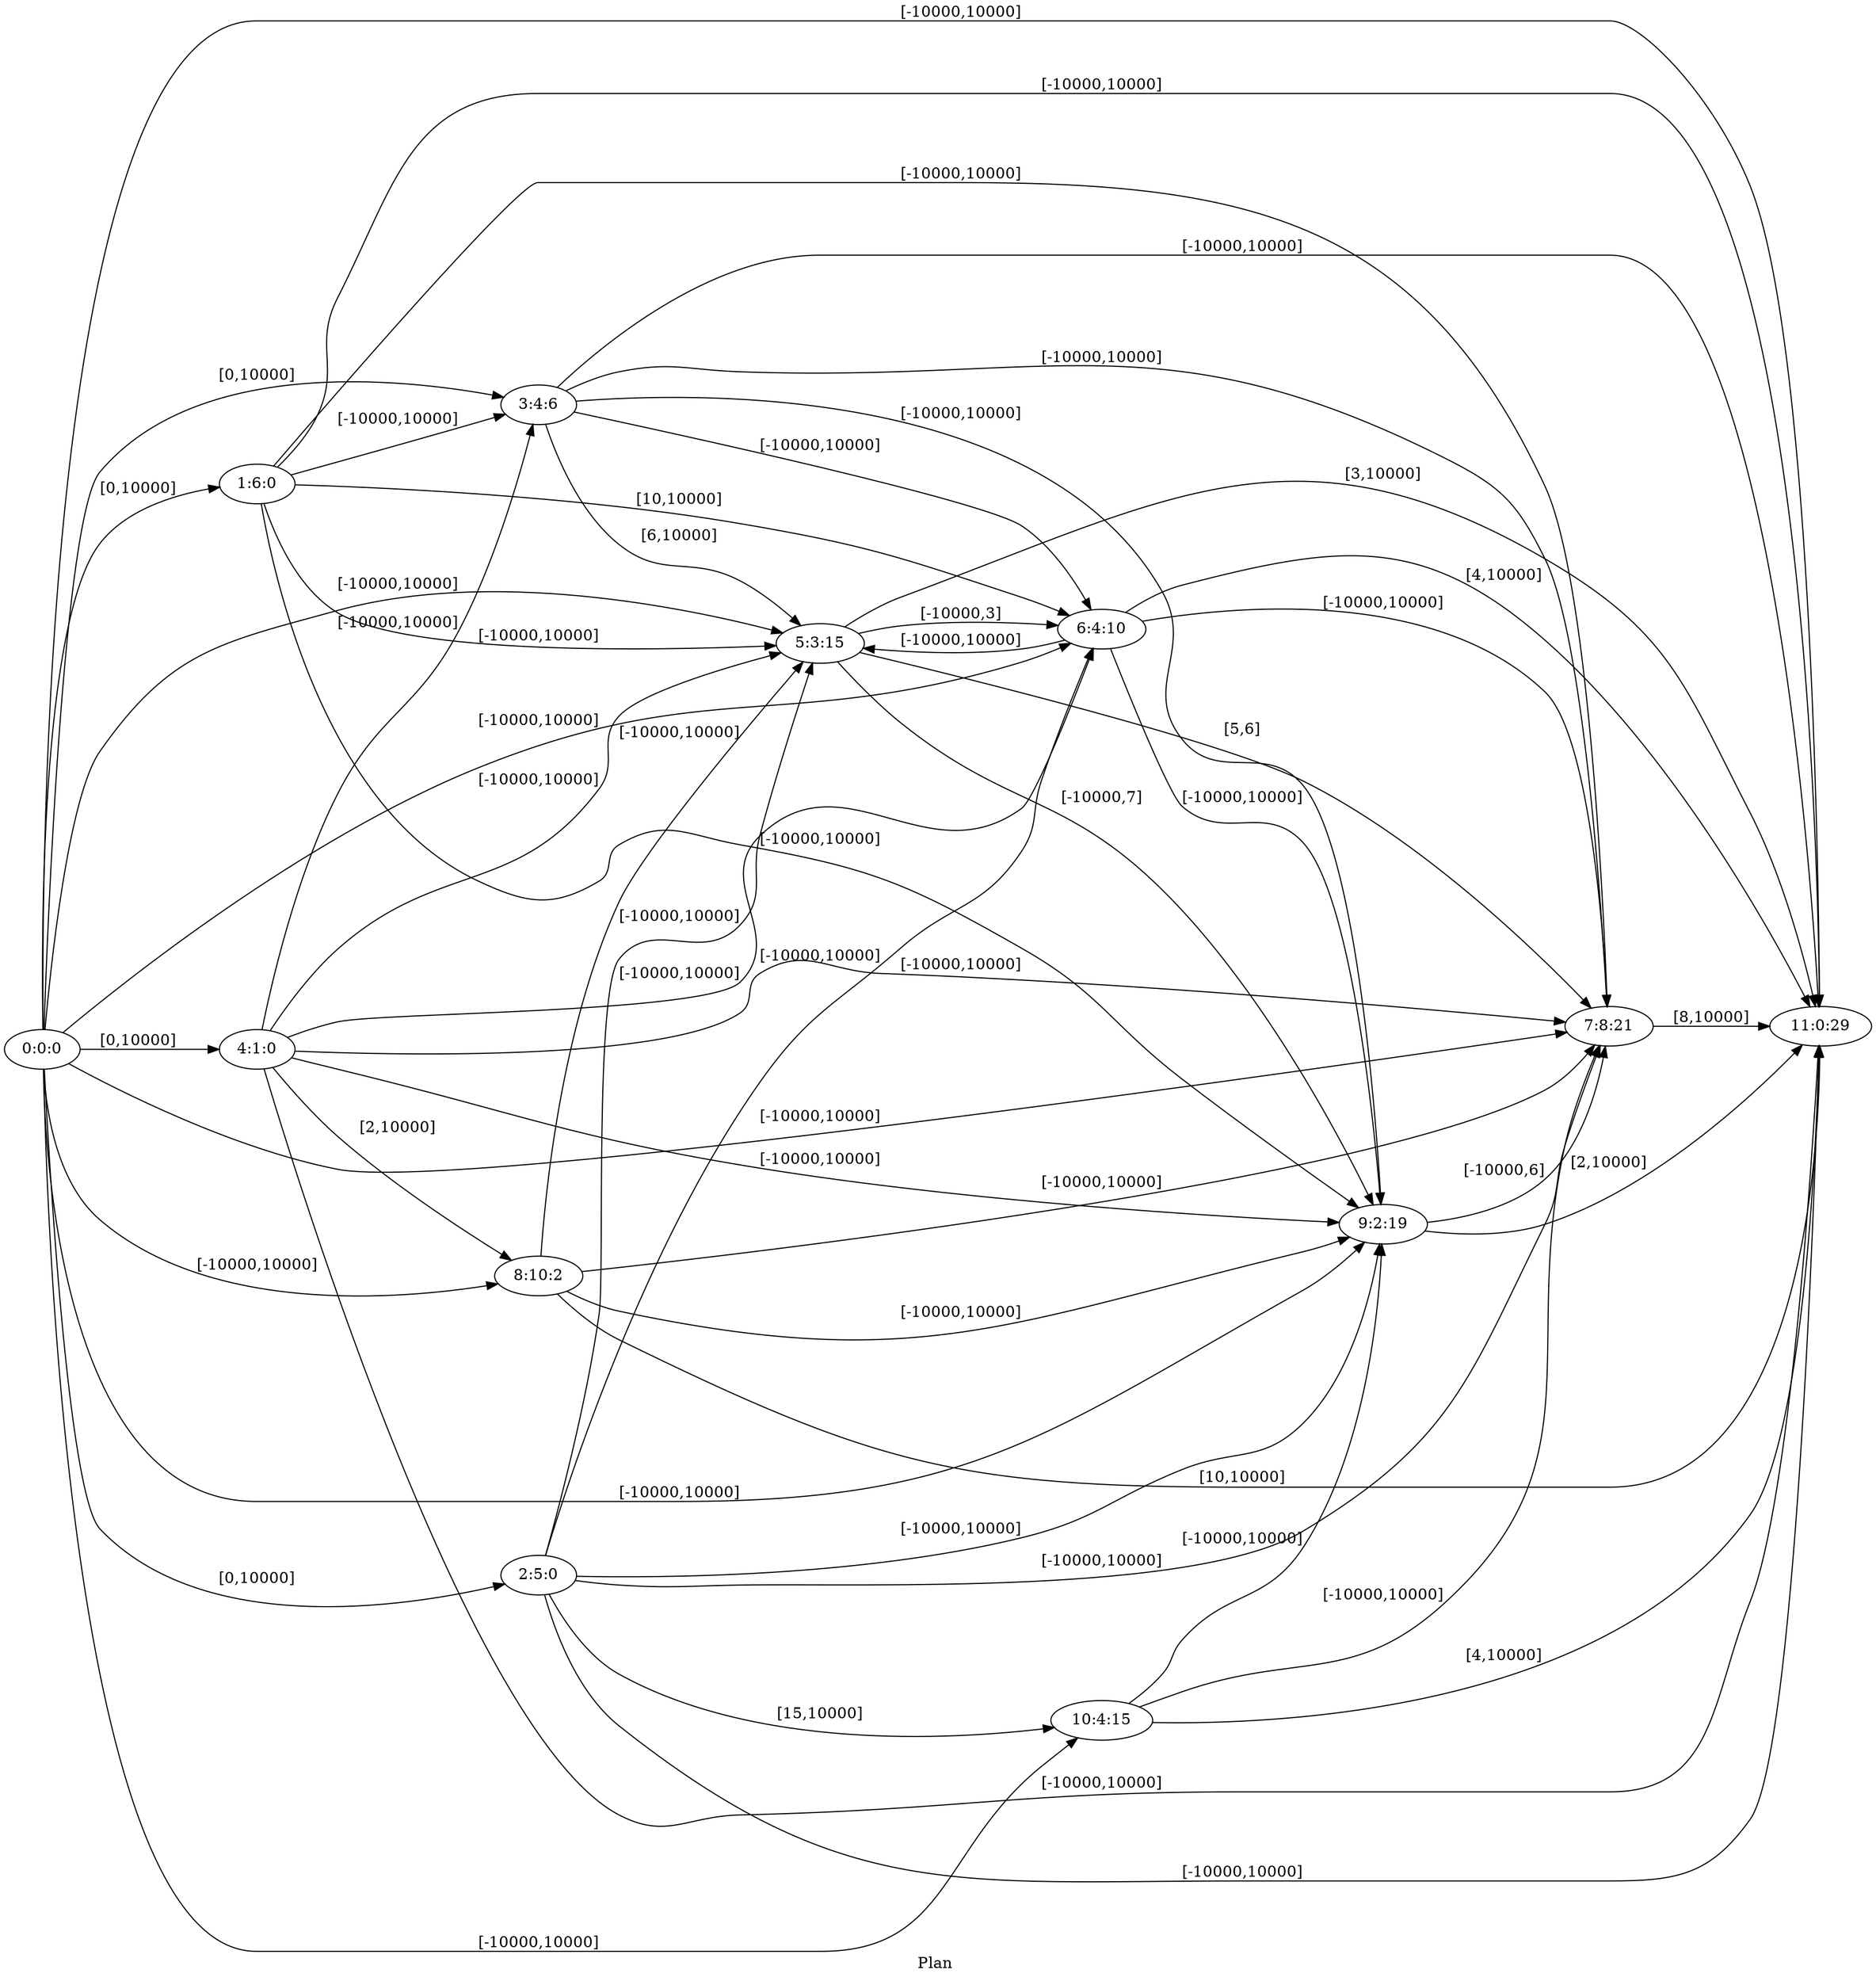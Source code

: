 digraph G {
 rankdir = LR;
 nodesep = .45; 
 size = 30;
label="Plan ";
 fldt = 0.884274;
"0:0:0"->"1:6:0"[ label = "[0,10000]"];
"0:0:0"->"2:5:0"[ label = "[0,10000]"];
"0:0:0"->"3:4:6"[ label = "[0,10000]"];
"0:0:0"->"4:1:0"[ label = "[0,10000]"];
"0:0:0"->"5:3:15"[ label = "[-10000,10000]"];
"0:0:0"->"6:4:10"[ label = "[-10000,10000]"];
"0:0:0"->"7:8:21"[ label = "[-10000,10000]"];
"0:0:0"->"8:10:2"[ label = "[-10000,10000]"];
"0:0:0"->"9:2:19"[ label = "[-10000,10000]"];
"0:0:0"->"10:4:15"[ label = "[-10000,10000]"];
"0:0:0"->"11:0:29"[ label = "[-10000,10000]"];
"1:6:0"->"3:4:6"[ label = "[-10000,10000]"];
"1:6:0"->"5:3:15"[ label = "[-10000,10000]"];
"1:6:0"->"6:4:10"[ label = "[10,10000]"];
"1:6:0"->"7:8:21"[ label = "[-10000,10000]"];
"1:6:0"->"9:2:19"[ label = "[-10000,10000]"];
"1:6:0"->"11:0:29"[ label = "[-10000,10000]"];
"2:5:0"->"5:3:15"[ label = "[-10000,10000]"];
"2:5:0"->"6:4:10"[ label = "[-10000,10000]"];
"2:5:0"->"7:8:21"[ label = "[-10000,10000]"];
"2:5:0"->"9:2:19"[ label = "[-10000,10000]"];
"2:5:0"->"10:4:15"[ label = "[15,10000]"];
"2:5:0"->"11:0:29"[ label = "[-10000,10000]"];
"3:4:6"->"5:3:15"[ label = "[6,10000]"];
"3:4:6"->"6:4:10"[ label = "[-10000,10000]"];
"3:4:6"->"7:8:21"[ label = "[-10000,10000]"];
"3:4:6"->"9:2:19"[ label = "[-10000,10000]"];
"3:4:6"->"11:0:29"[ label = "[-10000,10000]"];
"4:1:0"->"3:4:6"[ label = "[-10000,10000]"];
"4:1:0"->"5:3:15"[ label = "[-10000,10000]"];
"4:1:0"->"6:4:10"[ label = "[-10000,10000]"];
"4:1:0"->"7:8:21"[ label = "[-10000,10000]"];
"4:1:0"->"8:10:2"[ label = "[2,10000]"];
"4:1:0"->"9:2:19"[ label = "[-10000,10000]"];
"4:1:0"->"11:0:29"[ label = "[-10000,10000]"];
"5:3:15"->"6:4:10"[ label = "[-10000,3]"];
"5:3:15"->"7:8:21"[ label = "[5,6]"];
"5:3:15"->"9:2:19"[ label = "[-10000,7]"];
"5:3:15"->"11:0:29"[ label = "[3,10000]"];
"6:4:10"->"5:3:15"[ label = "[-10000,10000]"];
"6:4:10"->"7:8:21"[ label = "[-10000,10000]"];
"6:4:10"->"9:2:19"[ label = "[-10000,10000]"];
"6:4:10"->"11:0:29"[ label = "[4,10000]"];
"7:8:21"->"11:0:29"[ label = "[8,10000]"];
"8:10:2"->"5:3:15"[ label = "[-10000,10000]"];
"8:10:2"->"7:8:21"[ label = "[-10000,10000]"];
"8:10:2"->"9:2:19"[ label = "[-10000,10000]"];
"8:10:2"->"11:0:29"[ label = "[10,10000]"];
"9:2:19"->"7:8:21"[ label = "[-10000,6]"];
"9:2:19"->"11:0:29"[ label = "[2,10000]"];
"10:4:15"->"7:8:21"[ label = "[-10000,10000]"];
"10:4:15"->"9:2:19"[ label = "[-10000,10000]"];
"10:4:15"->"11:0:29"[ label = "[4,10000]"];
}
